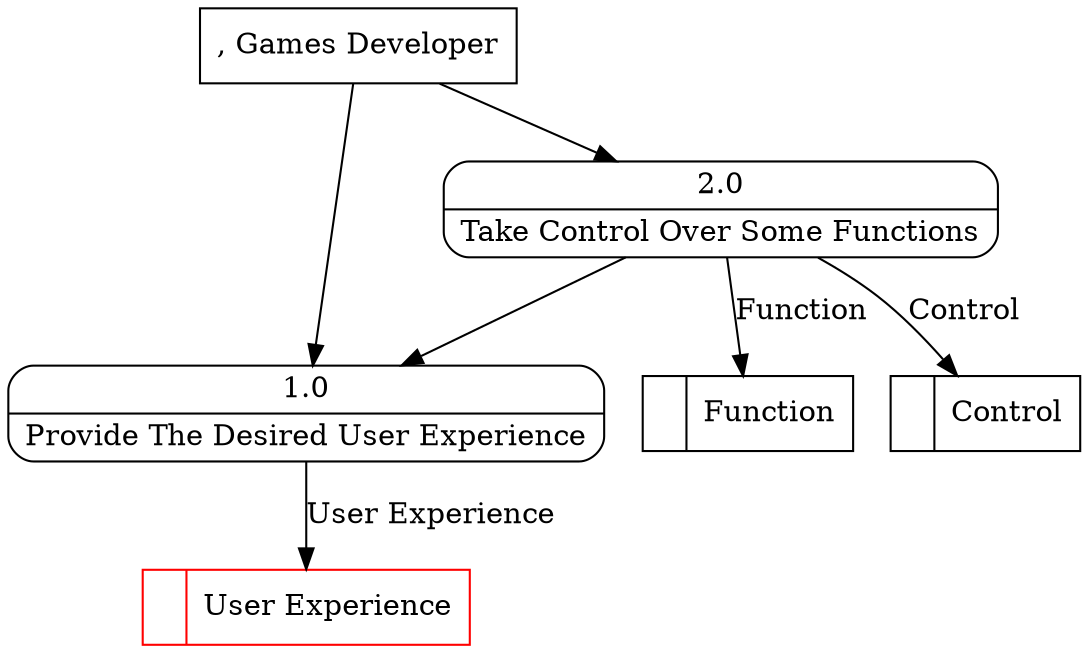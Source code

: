 digraph dfd2{ 
node[shape=record]
200 [label="<f0>  |<f1> Function " ];
201 [label="<f0>  |<f1> Control " ];
202 [label="<f0>  |<f1> User Experience " color=red];
203 [label=", Games Developer" shape=box];
204 [label="{<f0> 1.0|<f1> Provide The Desired User Experience }" shape=Mrecord];
205 [label="{<f0> 2.0|<f1> Take Control Over Some Functions }" shape=Mrecord];
203 -> 204
203 -> 205
204 -> 202 [label="User Experience"]
205 -> 204
205 -> 201 [label="Control"]
205 -> 200 [label="Function"]
}